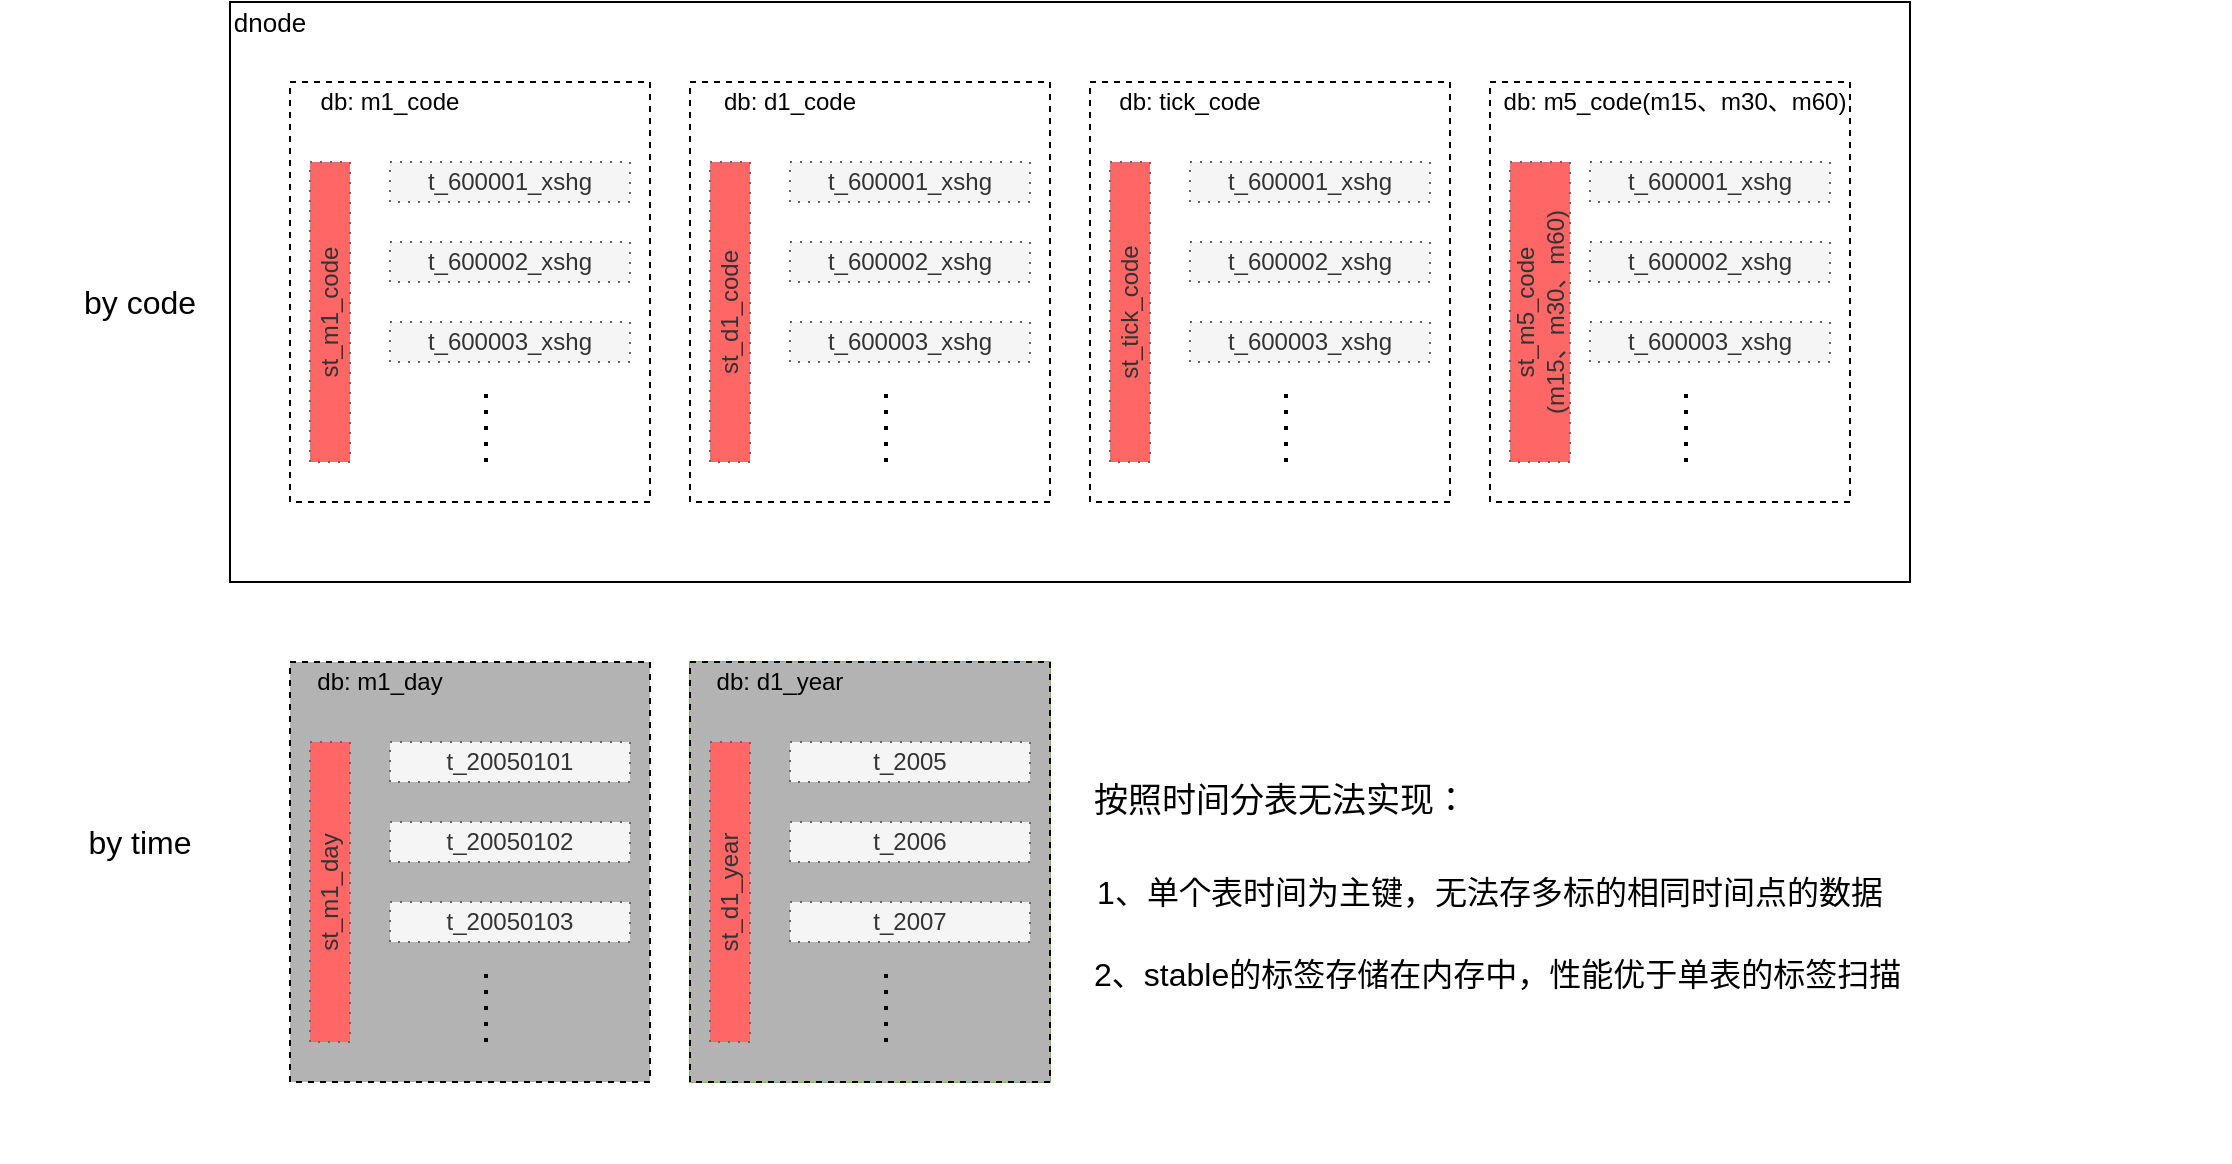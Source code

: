 <mxfile version="14.9.8" type="github">
  <diagram id="kmvxrhg1Oehf3PbseMsF" name="Page-1">
    <mxGraphModel dx="1426" dy="794" grid="1" gridSize="10" guides="1" tooltips="1" connect="1" arrows="1" fold="1" page="1" pageScale="1" pageWidth="1200" pageHeight="1600" math="0" shadow="0">
      <root>
        <mxCell id="0" />
        <mxCell id="1" parent="0" />
        <mxCell id="nex2NQOjRkhWRrdXeEYY-35" value="" style="group;" parent="1" vertex="1" connectable="0">
          <mxGeometry x="320" y="170" width="1000" height="580" as="geometry" />
        </mxCell>
        <mxCell id="nex2NQOjRkhWRrdXeEYY-1" value="" style="rounded=0;whiteSpace=wrap;html=1;sketch=0;" parent="nex2NQOjRkhWRrdXeEYY-35" vertex="1">
          <mxGeometry width="840" height="290" as="geometry" />
        </mxCell>
        <mxCell id="nex2NQOjRkhWRrdXeEYY-2" value="&lt;font style=&quot;font-size: 13px&quot;&gt;dnode&lt;/font&gt;" style="text;html=1;strokeColor=none;fillColor=none;align=center;verticalAlign=middle;whiteSpace=wrap;rounded=0;sketch=0;" parent="nex2NQOjRkhWRrdXeEYY-35" vertex="1">
          <mxGeometry width="40" height="20" as="geometry" />
        </mxCell>
        <mxCell id="nex2NQOjRkhWRrdXeEYY-112" value="" style="group" parent="nex2NQOjRkhWRrdXeEYY-35" vertex="1" connectable="0">
          <mxGeometry x="30" y="40" width="250" height="230" as="geometry" />
        </mxCell>
        <mxCell id="nex2NQOjRkhWRrdXeEYY-3" value="" style="rounded=0;whiteSpace=wrap;html=1;sketch=0;fillColor=#FFFFFF;dashed=1;" parent="nex2NQOjRkhWRrdXeEYY-112" vertex="1">
          <mxGeometry width="180" height="210" as="geometry" />
        </mxCell>
        <mxCell id="nex2NQOjRkhWRrdXeEYY-4" value="db: m1_code" style="text;html=1;strokeColor=none;fillColor=none;align=center;verticalAlign=middle;whiteSpace=wrap;rounded=0;sketch=0;" parent="nex2NQOjRkhWRrdXeEYY-112" vertex="1">
          <mxGeometry x="10" width="80" height="20" as="geometry" />
        </mxCell>
        <mxCell id="nex2NQOjRkhWRrdXeEYY-12" value="t_600002_xshg" style="rounded=0;whiteSpace=wrap;html=1;dashed=1;sketch=0;strokeColor=#666666;fillColor=#f5f5f5;dashPattern=1 4;fontColor=#333333;" parent="nex2NQOjRkhWRrdXeEYY-112" vertex="1">
          <mxGeometry x="50" y="80" width="120" height="20" as="geometry" />
        </mxCell>
        <mxCell id="nex2NQOjRkhWRrdXeEYY-13" value="t_600003_xshg" style="rounded=0;whiteSpace=wrap;html=1;dashed=1;sketch=0;strokeColor=#666666;fillColor=#f5f5f5;dashPattern=1 4;fontColor=#333333;" parent="nex2NQOjRkhWRrdXeEYY-112" vertex="1">
          <mxGeometry x="50" y="120" width="120" height="20" as="geometry" />
        </mxCell>
        <mxCell id="nex2NQOjRkhWRrdXeEYY-14" value="" style="endArrow=none;dashed=1;html=1;dashPattern=1 3;strokeWidth=2;" parent="nex2NQOjRkhWRrdXeEYY-112" edge="1">
          <mxGeometry x="320" y="170" width="50" height="50" as="geometry">
            <mxPoint x="98" y="190" as="sourcePoint" />
            <mxPoint x="98" y="150" as="targetPoint" />
          </mxGeometry>
        </mxCell>
        <mxCell id="nex2NQOjRkhWRrdXeEYY-15" value="t_600001_xshg" style="rounded=0;whiteSpace=wrap;html=1;dashed=1;sketch=0;strokeColor=#666666;fillColor=#f5f5f5;dashPattern=1 4;fontColor=#333333;" parent="nex2NQOjRkhWRrdXeEYY-112" vertex="1">
          <mxGeometry x="50" y="40" width="120" height="20" as="geometry" />
        </mxCell>
        <mxCell id="nex2NQOjRkhWRrdXeEYY-16" value="st_m1_code" style="rounded=0;whiteSpace=wrap;html=1;dashed=1;sketch=0;strokeColor=#666666;dashPattern=1 4;fontColor=#333333;horizontal=0;verticalAlign=middle;fillColor=#FF6666;" parent="nex2NQOjRkhWRrdXeEYY-112" vertex="1">
          <mxGeometry x="10" y="40" width="20" height="150" as="geometry" />
        </mxCell>
        <mxCell id="nex2NQOjRkhWRrdXeEYY-113" value="" style="group" parent="nex2NQOjRkhWRrdXeEYY-35" vertex="1" connectable="0">
          <mxGeometry x="230" y="40" width="180" height="210" as="geometry" />
        </mxCell>
        <mxCell id="nex2NQOjRkhWRrdXeEYY-20" value="" style="rounded=0;whiteSpace=wrap;html=1;sketch=0;fillColor=#FFFFFF;dashed=1;" parent="nex2NQOjRkhWRrdXeEYY-113" vertex="1">
          <mxGeometry width="180" height="210" as="geometry" />
        </mxCell>
        <mxCell id="nex2NQOjRkhWRrdXeEYY-21" value="db: d1_code" style="text;html=1;strokeColor=none;fillColor=none;align=center;verticalAlign=middle;whiteSpace=wrap;rounded=0;sketch=0;" parent="nex2NQOjRkhWRrdXeEYY-113" vertex="1">
          <mxGeometry x="10" width="80" height="20" as="geometry" />
        </mxCell>
        <mxCell id="nex2NQOjRkhWRrdXeEYY-22" value="t_600002_xshg" style="rounded=0;whiteSpace=wrap;html=1;dashed=1;sketch=0;strokeColor=#666666;fillColor=#f5f5f5;dashPattern=1 4;fontColor=#333333;" parent="nex2NQOjRkhWRrdXeEYY-113" vertex="1">
          <mxGeometry x="50" y="80" width="120" height="20" as="geometry" />
        </mxCell>
        <mxCell id="nex2NQOjRkhWRrdXeEYY-23" value="t_600003_xshg" style="rounded=0;whiteSpace=wrap;html=1;dashed=1;sketch=0;strokeColor=#666666;fillColor=#f5f5f5;dashPattern=1 4;fontColor=#333333;" parent="nex2NQOjRkhWRrdXeEYY-113" vertex="1">
          <mxGeometry x="50" y="120" width="120" height="20" as="geometry" />
        </mxCell>
        <mxCell id="nex2NQOjRkhWRrdXeEYY-24" value="" style="endArrow=none;dashed=1;html=1;dashPattern=1 3;strokeWidth=2;" parent="nex2NQOjRkhWRrdXeEYY-113" edge="1">
          <mxGeometry x="320" y="170" width="50" height="50" as="geometry">
            <mxPoint x="98" y="190" as="sourcePoint" />
            <mxPoint x="98" y="150" as="targetPoint" />
          </mxGeometry>
        </mxCell>
        <mxCell id="nex2NQOjRkhWRrdXeEYY-25" value="t_600001_xshg" style="rounded=0;whiteSpace=wrap;html=1;dashed=1;sketch=0;strokeColor=#666666;fillColor=#f5f5f5;dashPattern=1 4;fontColor=#333333;" parent="nex2NQOjRkhWRrdXeEYY-113" vertex="1">
          <mxGeometry x="50" y="40" width="120" height="20" as="geometry" />
        </mxCell>
        <mxCell id="nex2NQOjRkhWRrdXeEYY-26" value="st_d1_code" style="rounded=0;whiteSpace=wrap;html=1;dashed=1;sketch=0;strokeColor=#666666;dashPattern=1 4;fontColor=#333333;horizontal=0;verticalAlign=middle;fillColor=#FF6666;" parent="nex2NQOjRkhWRrdXeEYY-113" vertex="1">
          <mxGeometry x="10" y="40" width="20" height="150" as="geometry" />
        </mxCell>
        <mxCell id="nex2NQOjRkhWRrdXeEYY-114" value="" style="group" parent="nex2NQOjRkhWRrdXeEYY-35" vertex="1" connectable="0">
          <mxGeometry x="430" y="40" width="180" height="210" as="geometry" />
        </mxCell>
        <mxCell id="nex2NQOjRkhWRrdXeEYY-28" value="" style="rounded=0;whiteSpace=wrap;html=1;sketch=0;fillColor=#FFFFFF;dashed=1;" parent="nex2NQOjRkhWRrdXeEYY-114" vertex="1">
          <mxGeometry width="180" height="210" as="geometry" />
        </mxCell>
        <mxCell id="nex2NQOjRkhWRrdXeEYY-29" value="db: tick_code" style="text;html=1;strokeColor=none;fillColor=none;align=center;verticalAlign=middle;whiteSpace=wrap;rounded=0;sketch=0;" parent="nex2NQOjRkhWRrdXeEYY-114" vertex="1">
          <mxGeometry x="10" width="80" height="20" as="geometry" />
        </mxCell>
        <mxCell id="nex2NQOjRkhWRrdXeEYY-30" value="t_600002_xshg" style="rounded=0;whiteSpace=wrap;html=1;dashed=1;sketch=0;strokeColor=#666666;fillColor=#f5f5f5;dashPattern=1 4;fontColor=#333333;" parent="nex2NQOjRkhWRrdXeEYY-114" vertex="1">
          <mxGeometry x="50" y="80" width="120" height="20" as="geometry" />
        </mxCell>
        <mxCell id="nex2NQOjRkhWRrdXeEYY-31" value="t_600003_xshg" style="rounded=0;whiteSpace=wrap;html=1;dashed=1;sketch=0;strokeColor=#666666;fillColor=#f5f5f5;dashPattern=1 4;fontColor=#333333;" parent="nex2NQOjRkhWRrdXeEYY-114" vertex="1">
          <mxGeometry x="50" y="120" width="120" height="20" as="geometry" />
        </mxCell>
        <mxCell id="nex2NQOjRkhWRrdXeEYY-32" value="" style="endArrow=none;dashed=1;html=1;dashPattern=1 3;strokeWidth=2;" parent="nex2NQOjRkhWRrdXeEYY-114" edge="1">
          <mxGeometry x="320" y="170" width="50" height="50" as="geometry">
            <mxPoint x="98" y="190" as="sourcePoint" />
            <mxPoint x="98" y="150" as="targetPoint" />
          </mxGeometry>
        </mxCell>
        <mxCell id="nex2NQOjRkhWRrdXeEYY-33" value="t_600001_xshg" style="rounded=0;whiteSpace=wrap;html=1;dashed=1;sketch=0;strokeColor=#666666;fillColor=#f5f5f5;dashPattern=1 4;fontColor=#333333;" parent="nex2NQOjRkhWRrdXeEYY-114" vertex="1">
          <mxGeometry x="50" y="40" width="120" height="20" as="geometry" />
        </mxCell>
        <mxCell id="nex2NQOjRkhWRrdXeEYY-34" value="st_tick_code" style="rounded=0;whiteSpace=wrap;html=1;dashed=1;sketch=0;strokeColor=#666666;dashPattern=1 4;fontColor=#333333;horizontal=0;verticalAlign=middle;fillColor=#FF6666;" parent="nex2NQOjRkhWRrdXeEYY-114" vertex="1">
          <mxGeometry x="10" y="40" width="20" height="150" as="geometry" />
        </mxCell>
        <mxCell id="nex2NQOjRkhWRrdXeEYY-123" value="" style="group" parent="nex2NQOjRkhWRrdXeEYY-35" vertex="1" connectable="0">
          <mxGeometry x="630" y="40" width="190" height="210" as="geometry" />
        </mxCell>
        <mxCell id="nex2NQOjRkhWRrdXeEYY-124" value="" style="rounded=0;whiteSpace=wrap;html=1;sketch=0;fillColor=#FFFFFF;dashed=1;" parent="nex2NQOjRkhWRrdXeEYY-123" vertex="1">
          <mxGeometry width="180" height="210" as="geometry" />
        </mxCell>
        <mxCell id="nex2NQOjRkhWRrdXeEYY-125" value="db: m5_code(m15、m30、m60)" style="text;html=1;strokeColor=none;fillColor=none;align=center;verticalAlign=middle;whiteSpace=wrap;rounded=0;sketch=0;" parent="nex2NQOjRkhWRrdXeEYY-123" vertex="1">
          <mxGeometry width="185" height="20" as="geometry" />
        </mxCell>
        <mxCell id="nex2NQOjRkhWRrdXeEYY-126" value="t_600002_xshg" style="rounded=0;whiteSpace=wrap;html=1;dashed=1;sketch=0;strokeColor=#666666;fillColor=#f5f5f5;dashPattern=1 4;fontColor=#333333;" parent="nex2NQOjRkhWRrdXeEYY-123" vertex="1">
          <mxGeometry x="50" y="80" width="120" height="20" as="geometry" />
        </mxCell>
        <mxCell id="nex2NQOjRkhWRrdXeEYY-127" value="t_600003_xshg" style="rounded=0;whiteSpace=wrap;html=1;dashed=1;sketch=0;strokeColor=#666666;fillColor=#f5f5f5;dashPattern=1 4;fontColor=#333333;" parent="nex2NQOjRkhWRrdXeEYY-123" vertex="1">
          <mxGeometry x="50" y="120" width="120" height="20" as="geometry" />
        </mxCell>
        <mxCell id="nex2NQOjRkhWRrdXeEYY-128" value="" style="endArrow=none;dashed=1;html=1;dashPattern=1 3;strokeWidth=2;" parent="nex2NQOjRkhWRrdXeEYY-123" edge="1">
          <mxGeometry width="50" height="50" relative="1" as="geometry">
            <mxPoint x="98" y="190" as="sourcePoint" />
            <mxPoint x="98" y="150" as="targetPoint" />
          </mxGeometry>
        </mxCell>
        <mxCell id="nex2NQOjRkhWRrdXeEYY-129" value="t_600001_xshg" style="rounded=0;whiteSpace=wrap;html=1;dashed=1;sketch=0;strokeColor=#666666;fillColor=#f5f5f5;dashPattern=1 4;fontColor=#333333;" parent="nex2NQOjRkhWRrdXeEYY-123" vertex="1">
          <mxGeometry x="50" y="40" width="120" height="20" as="geometry" />
        </mxCell>
        <mxCell id="nex2NQOjRkhWRrdXeEYY-130" value="st_m5_code&lt;br&gt;(m15、m30、m60)" style="rounded=0;whiteSpace=wrap;html=1;dashed=1;sketch=0;strokeColor=#666666;dashPattern=1 4;fontColor=#333333;horizontal=0;verticalAlign=middle;fillColor=#FF6666;" parent="nex2NQOjRkhWRrdXeEYY-123" vertex="1">
          <mxGeometry x="10" y="40" width="30" height="150" as="geometry" />
        </mxCell>
        <mxCell id="Yh-Fu8cFoL9bUZ6iQTn9-1" value="&lt;span style=&quot;font-size: 16px&quot;&gt;1、单个表时间为主键，无法存多标的相同时间点的数据&lt;/span&gt;" style="text;html=1;strokeColor=none;fillColor=none;align=center;verticalAlign=middle;whiteSpace=wrap;rounded=0;" vertex="1" parent="nex2NQOjRkhWRrdXeEYY-35">
          <mxGeometry x="420" y="420" width="420" height="50" as="geometry" />
        </mxCell>
        <mxCell id="Yh-Fu8cFoL9bUZ6iQTn9-2" value="&lt;div style=&quot;text-align: center&quot;&gt;&lt;font face=&quot;helvetica&quot;&gt;&lt;span style=&quot;font-size: 16px&quot;&gt;2、stable的标签存储在内存中，性能优于单表的标签扫描&lt;/span&gt;&lt;/font&gt;&lt;/div&gt;" style="text;whiteSpace=wrap;html=1;" vertex="1" parent="nex2NQOjRkhWRrdXeEYY-35">
          <mxGeometry x="430" y="470" width="410" height="30" as="geometry" />
        </mxCell>
        <mxCell id="Yh-Fu8cFoL9bUZ6iQTn9-5" value="&lt;font style=&quot;font-size: 17px&quot;&gt;按照时间分表无法实现：&lt;/font&gt;" style="text;html=1;align=left;verticalAlign=middle;resizable=0;points=[];autosize=1;strokeColor=none;" vertex="1" parent="nex2NQOjRkhWRrdXeEYY-35">
          <mxGeometry x="430" y="390" width="200" height="20" as="geometry" />
        </mxCell>
        <mxCell id="nex2NQOjRkhWRrdXeEYY-88" value="" style="group" parent="1" vertex="1" connectable="0">
          <mxGeometry x="350" y="500" width="180" height="210" as="geometry" />
        </mxCell>
        <mxCell id="nex2NQOjRkhWRrdXeEYY-89" value="" style="rounded=0;whiteSpace=wrap;html=1;sketch=0;dashed=1;fillColor=#B3B3B3;" parent="nex2NQOjRkhWRrdXeEYY-88" vertex="1">
          <mxGeometry width="180" height="210" as="geometry" />
        </mxCell>
        <mxCell id="nex2NQOjRkhWRrdXeEYY-90" value="db: m1_day" style="text;html=1;strokeColor=none;fillColor=none;align=center;verticalAlign=middle;whiteSpace=wrap;rounded=0;sketch=0;" parent="nex2NQOjRkhWRrdXeEYY-88" vertex="1">
          <mxGeometry x="10" width="70" height="20" as="geometry" />
        </mxCell>
        <mxCell id="nex2NQOjRkhWRrdXeEYY-91" value="t_20050102" style="rounded=0;whiteSpace=wrap;html=1;dashed=1;sketch=0;strokeColor=#666666;fillColor=#f5f5f5;dashPattern=1 4;fontColor=#333333;" parent="nex2NQOjRkhWRrdXeEYY-88" vertex="1">
          <mxGeometry x="50" y="80" width="120" height="20" as="geometry" />
        </mxCell>
        <mxCell id="nex2NQOjRkhWRrdXeEYY-92" value="t_20050103" style="rounded=0;whiteSpace=wrap;html=1;dashed=1;sketch=0;strokeColor=#666666;fillColor=#f5f5f5;dashPattern=1 4;fontColor=#333333;" parent="nex2NQOjRkhWRrdXeEYY-88" vertex="1">
          <mxGeometry x="50" y="120" width="120" height="20" as="geometry" />
        </mxCell>
        <mxCell id="nex2NQOjRkhWRrdXeEYY-93" value="" style="endArrow=none;dashed=1;html=1;dashPattern=1 3;strokeWidth=2;" parent="nex2NQOjRkhWRrdXeEYY-88" edge="1">
          <mxGeometry width="50" height="50" relative="1" as="geometry">
            <mxPoint x="98" y="190" as="sourcePoint" />
            <mxPoint x="98" y="150" as="targetPoint" />
          </mxGeometry>
        </mxCell>
        <mxCell id="nex2NQOjRkhWRrdXeEYY-94" value="t_20050101" style="rounded=0;whiteSpace=wrap;html=1;dashed=1;sketch=0;strokeColor=#666666;fillColor=#f5f5f5;dashPattern=1 4;fontColor=#333333;" parent="nex2NQOjRkhWRrdXeEYY-88" vertex="1">
          <mxGeometry x="50" y="40" width="120" height="20" as="geometry" />
        </mxCell>
        <mxCell id="nex2NQOjRkhWRrdXeEYY-95" value="st_m1_day" style="rounded=0;whiteSpace=wrap;html=1;dashed=1;sketch=0;strokeColor=#666666;dashPattern=1 4;fontColor=#333333;horizontal=0;verticalAlign=middle;fillColor=#FF6666;" parent="nex2NQOjRkhWRrdXeEYY-88" vertex="1">
          <mxGeometry x="10" y="40" width="20" height="150" as="geometry" />
        </mxCell>
        <mxCell id="nex2NQOjRkhWRrdXeEYY-96" value="" style="group;strokeColor=#82b366;fillColor=#B3B3B3;" parent="1" vertex="1" connectable="0">
          <mxGeometry x="550" y="500" width="180" height="210" as="geometry" />
        </mxCell>
        <mxCell id="nex2NQOjRkhWRrdXeEYY-97" value="" style="rounded=0;whiteSpace=wrap;html=1;sketch=0;dashed=1;fillColor=#B3B3B3;" parent="nex2NQOjRkhWRrdXeEYY-96" vertex="1">
          <mxGeometry width="180" height="210" as="geometry" />
        </mxCell>
        <mxCell id="nex2NQOjRkhWRrdXeEYY-98" value="db: d1_year" style="text;html=1;strokeColor=none;fillColor=none;align=center;verticalAlign=middle;whiteSpace=wrap;rounded=0;sketch=0;" parent="nex2NQOjRkhWRrdXeEYY-96" vertex="1">
          <mxGeometry x="10" width="70" height="20" as="geometry" />
        </mxCell>
        <mxCell id="nex2NQOjRkhWRrdXeEYY-99" value="t_2006" style="rounded=0;whiteSpace=wrap;html=1;dashed=1;sketch=0;strokeColor=#666666;fillColor=#f5f5f5;dashPattern=1 4;fontColor=#333333;" parent="nex2NQOjRkhWRrdXeEYY-96" vertex="1">
          <mxGeometry x="50" y="80" width="120" height="20" as="geometry" />
        </mxCell>
        <mxCell id="nex2NQOjRkhWRrdXeEYY-100" value="t_2007" style="rounded=0;whiteSpace=wrap;html=1;dashed=1;sketch=0;strokeColor=#666666;fillColor=#f5f5f5;dashPattern=1 4;fontColor=#333333;" parent="nex2NQOjRkhWRrdXeEYY-96" vertex="1">
          <mxGeometry x="50" y="120" width="120" height="20" as="geometry" />
        </mxCell>
        <mxCell id="nex2NQOjRkhWRrdXeEYY-101" value="" style="endArrow=none;dashed=1;html=1;dashPattern=1 3;strokeWidth=2;" parent="nex2NQOjRkhWRrdXeEYY-96" edge="1">
          <mxGeometry width="50" height="50" relative="1" as="geometry">
            <mxPoint x="98" y="190" as="sourcePoint" />
            <mxPoint x="98" y="150" as="targetPoint" />
          </mxGeometry>
        </mxCell>
        <mxCell id="nex2NQOjRkhWRrdXeEYY-102" value="t_2005" style="rounded=0;whiteSpace=wrap;html=1;dashed=1;sketch=0;strokeColor=#666666;fillColor=#f5f5f5;dashPattern=1 4;fontColor=#333333;" parent="nex2NQOjRkhWRrdXeEYY-96" vertex="1">
          <mxGeometry x="50" y="40" width="120" height="20" as="geometry" />
        </mxCell>
        <mxCell id="nex2NQOjRkhWRrdXeEYY-103" value="st_d1_year" style="rounded=0;whiteSpace=wrap;html=1;dashed=1;sketch=0;strokeColor=#666666;dashPattern=1 4;fontColor=#333333;horizontal=0;verticalAlign=middle;fillColor=#FF6666;" parent="nex2NQOjRkhWRrdXeEYY-96" vertex="1">
          <mxGeometry x="10" y="40" width="20" height="150" as="geometry" />
        </mxCell>
        <mxCell id="nex2NQOjRkhWRrdXeEYY-116" value="by code" style="text;html=1;strokeColor=none;fillColor=none;align=center;verticalAlign=middle;whiteSpace=wrap;rounded=0;dashed=1;dashPattern=1 4;sketch=0;fontSize=16;" parent="1" vertex="1">
          <mxGeometry x="240" y="310" width="70" height="20" as="geometry" />
        </mxCell>
        <mxCell id="nex2NQOjRkhWRrdXeEYY-117" value="by time" style="text;html=1;strokeColor=none;fillColor=none;align=center;verticalAlign=middle;whiteSpace=wrap;rounded=0;dashed=1;dashPattern=1 4;sketch=0;fontSize=16;" parent="1" vertex="1">
          <mxGeometry x="205" y="560" width="140" height="60" as="geometry" />
        </mxCell>
      </root>
    </mxGraphModel>
  </diagram>
</mxfile>
